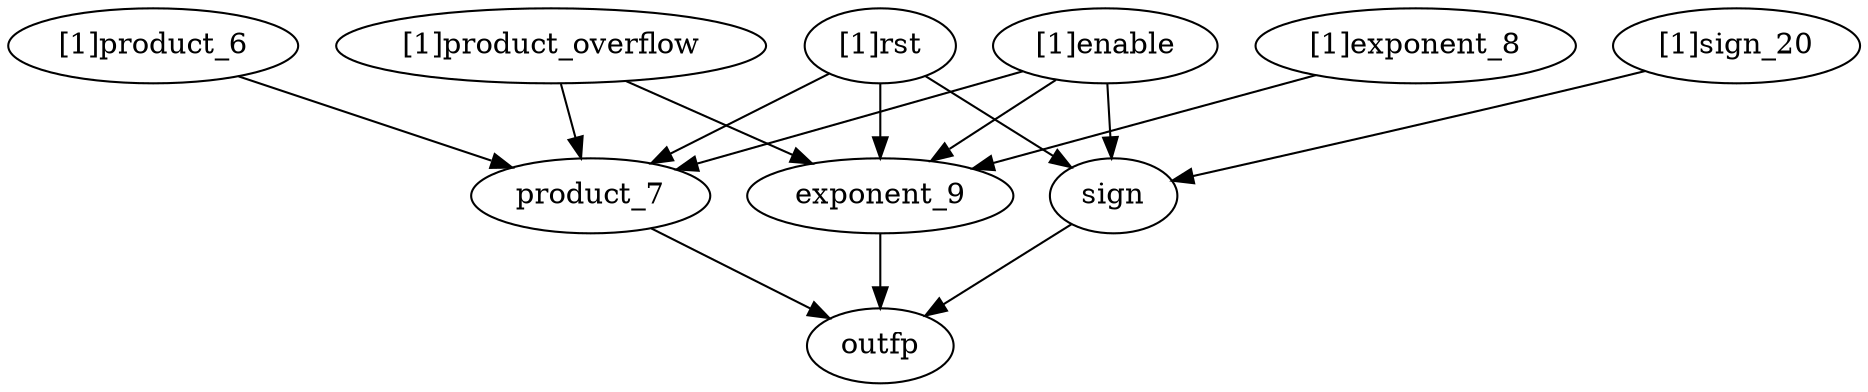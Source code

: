 strict digraph "" {
	"[1]product_overflow"	 [complexity=8,
		importance=0.0278637948936,
		rank=0.0034829743617];
	product_7	 [complexity=4,
		importance=0.0211089678475,
		rank=0.00527724196188];
	"[1]product_overflow" -> product_7;
	exponent_9	 [complexity=4,
		importance=0.0205616079966,
		rank=0.00514040199915];
	"[1]product_overflow" -> exponent_9;
	"[1]product_6"	 [complexity=8,
		importance=0.0278637948936,
		rank=0.0034829743617];
	"[1]product_6" -> product_7;
	outfp	 [complexity=0,
		importance=0.0132149807495,
		rank=0.0];
	"[1]exponent_8"	 [complexity=8,
		importance=0.0262204335691,
		rank=0.00327755419614];
	"[1]exponent_8" -> exponent_9;
	"[1]rst"	 [complexity=5,
		importance=0.0404237998119,
		rank=0.00808475996238];
	"[1]rst" -> product_7;
	sign	 [complexity=4,
		importance=0.0188071541209,
		rank=0.00470178853022];
	"[1]rst" -> sign;
	"[1]rst" -> exponent_9;
	product_7 -> outfp;
	sign -> outfp;
	"[1]sign_20"	 [complexity=6,
		importance=0.0243404932744,
		rank=0.00405674887907];
	"[1]sign_20" -> sign;
	"[1]enable"	 [complexity=5,
		importance=0.021616645691,
		rank=0.00432332913821];
	"[1]enable" -> product_7;
	"[1]enable" -> sign;
	"[1]enable" -> exponent_9;
	exponent_9 -> outfp;
}
